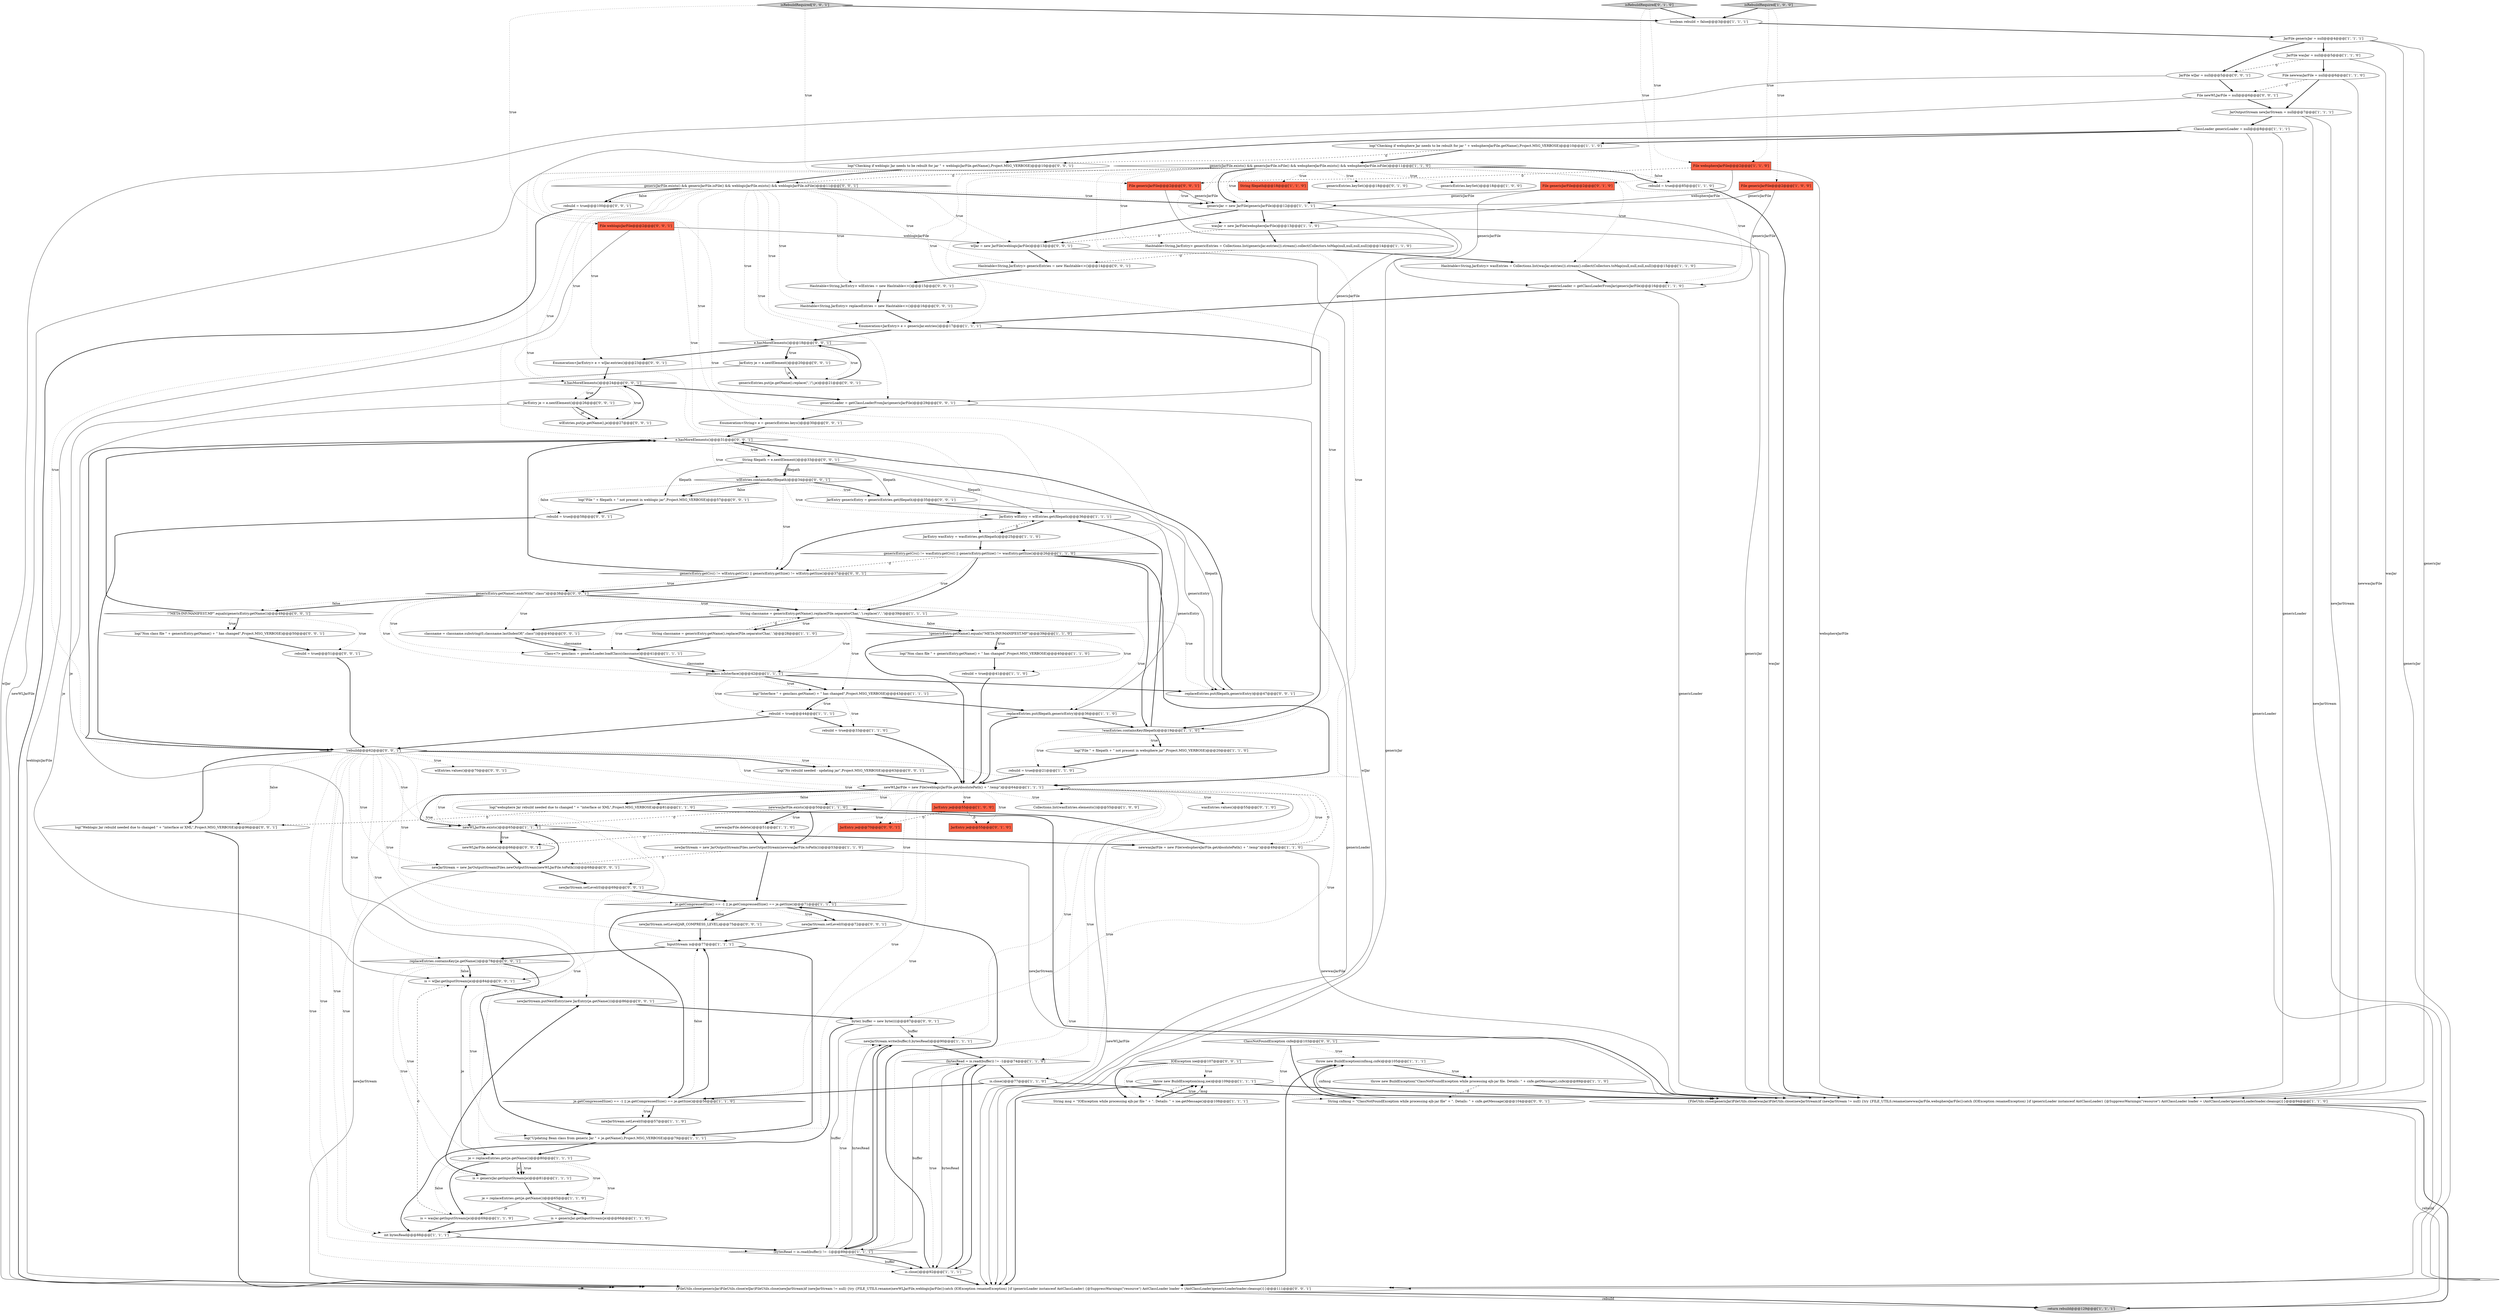 digraph {
57 [style = filled, label = "{FileUtils.close(genericJar)FileUtils.close(wasJar)FileUtils.close(newJarStream)if (newJarStream != null) {try {FILE_UTILS.rename(newwasJarFile,websphereJarFile)}catch (IOException renameException) }if (genericLoader instanceof AntClassLoader) {@SuppressWarnings(\"resource\") AntClassLoader loader = (AntClassLoader)genericLoaderloader.cleanup()}}@@@94@@@['1', '1', '0']", fillcolor = white, shape = ellipse image = "AAA0AAABBB1BBB"];
14 [style = filled, label = "newwasJarFile.exists()@@@50@@@['1', '1', '0']", fillcolor = white, shape = diamond image = "AAA0AAABBB1BBB"];
83 [style = filled, label = "isRebuildRequired['0', '0', '1']", fillcolor = lightgray, shape = diamond image = "AAA0AAABBB3BBB"];
101 [style = filled, label = "JarEntry genericEntry = genericEntries.get(filepath)@@@35@@@['0', '0', '1']", fillcolor = white, shape = ellipse image = "AAA0AAABBB3BBB"];
113 [style = filled, label = "log(\"Weblogic Jar rebuild needed due to changed \" + \"interface or XML\",Project.MSG_VERBOSE)@@@96@@@['0', '0', '1']", fillcolor = white, shape = ellipse image = "AAA0AAABBB3BBB"];
2 [style = filled, label = "newJarStream.write(buffer,0,bytesRead)@@@90@@@['1', '1', '1']", fillcolor = white, shape = ellipse image = "AAA0AAABBB1BBB"];
45 [style = filled, label = "genericLoader = getClassLoaderFromJar(genericJarFile)@@@16@@@['1', '1', '0']", fillcolor = white, shape = ellipse image = "AAA0AAABBB1BBB"];
53 [style = filled, label = "String msg = \"IOException while processing ejb-jar file \" + \". Details: \" + ioe.getMessage()@@@108@@@['1', '1', '1']", fillcolor = white, shape = ellipse image = "AAA0AAABBB1BBB"];
100 [style = filled, label = "wlEntries.containsKey(filepath)@@@34@@@['0', '0', '1']", fillcolor = white, shape = diamond image = "AAA0AAABBB3BBB"];
41 [style = filled, label = "String classname = genericEntry.getName().replace(File.separatorChar,'.')@@@28@@@['1', '1', '0']", fillcolor = white, shape = ellipse image = "AAA0AAABBB1BBB"];
11 [style = filled, label = "is.close()@@@77@@@['1', '1', '0']", fillcolor = white, shape = ellipse image = "AAA0AAABBB1BBB"];
19 [style = filled, label = "genclass.isInterface()@@@42@@@['1', '1', '1']", fillcolor = white, shape = diamond image = "AAA0AAABBB1BBB"];
58 [style = filled, label = "ClassLoader genericLoader = null@@@8@@@['1', '1', '1']", fillcolor = white, shape = ellipse image = "AAA0AAABBB1BBB"];
17 [style = filled, label = "throw new BuildException(msg,ioe)@@@109@@@['1', '1', '1']", fillcolor = white, shape = ellipse image = "AAA0AAABBB1BBB"];
0 [style = filled, label = "wasJar = new JarFile(websphereJarFile)@@@13@@@['1', '1', '0']", fillcolor = white, shape = ellipse image = "AAA0AAABBB1BBB"];
88 [style = filled, label = "log(\"No rebuild needed - updating jar\",Project.MSG_VERBOSE)@@@63@@@['0', '0', '1']", fillcolor = white, shape = ellipse image = "AAA0AAABBB3BBB"];
52 [style = filled, label = "is.close()@@@92@@@['1', '1', '1']", fillcolor = white, shape = ellipse image = "AAA0AAABBB1BBB"];
32 [style = filled, label = "rebuild = true@@@21@@@['1', '1', '0']", fillcolor = white, shape = ellipse image = "AAA0AAABBB1BBB"];
16 [style = filled, label = "genericEntry.getCrc() != wasEntry.getCrc() || genericEntry.getSize() != wasEntry.getSize()@@@26@@@['1', '1', '0']", fillcolor = white, shape = diamond image = "AAA0AAABBB1BBB"];
29 [style = filled, label = "log(\"Interface \" + genclass.getName() + \" has changed\",Project.MSG_VERBOSE)@@@43@@@['1', '1', '1']", fillcolor = white, shape = ellipse image = "AAA0AAABBB1BBB"];
24 [style = filled, label = "Enumeration<JarEntry> e = genericJar.entries()@@@17@@@['1', '1', '1']", fillcolor = white, shape = ellipse image = "AAA0AAABBB1BBB"];
95 [style = filled, label = "e.hasMoreElements()@@@31@@@['0', '0', '1']", fillcolor = white, shape = diamond image = "AAA0AAABBB3BBB"];
123 [style = filled, label = "JarEntry je@@@70@@@['0', '0', '1']", fillcolor = tomato, shape = box image = "AAA0AAABBB3BBB"];
21 [style = filled, label = "String filepath@@@18@@@['1', '1', '0']", fillcolor = tomato, shape = box image = "AAA0AAABBB1BBB"];
107 [style = filled, label = "newWLJarFile.delete()@@@66@@@['0', '0', '1']", fillcolor = white, shape = ellipse image = "AAA0AAABBB3BBB"];
77 [style = filled, label = "Hashtable<String,JarEntry> genericEntries = new Hashtable<>()@@@14@@@['0', '0', '1']", fillcolor = white, shape = ellipse image = "AAA0AAABBB3BBB"];
86 [style = filled, label = "genericEntry.getName().endsWith(\".class\")@@@38@@@['0', '0', '1']", fillcolor = white, shape = diamond image = "AAA0AAABBB3BBB"];
82 [style = filled, label = "replaceEntries.containsKey(je.getName())@@@78@@@['0', '0', '1']", fillcolor = white, shape = diamond image = "AAA0AAABBB3BBB"];
64 [style = filled, label = "JarEntry wlEntry = wlEntries.get(filepath)@@@36@@@['1', '1', '1']", fillcolor = white, shape = ellipse image = "AAA0AAABBB1BBB"];
69 [style = filled, label = "File genericJarFile@@@2@@@['0', '1', '0']", fillcolor = tomato, shape = box image = "AAA0AAABBB2BBB"];
124 [style = filled, label = "wlJar = new JarFile(weblogicJarFile)@@@13@@@['0', '0', '1']", fillcolor = white, shape = ellipse image = "AAA0AAABBB3BBB"];
26 [style = filled, label = "log(\"websphere Jar rebuild needed due to changed \" + \"interface or XML\",Project.MSG_VERBOSE)@@@81@@@['1', '1', '0']", fillcolor = white, shape = ellipse image = "AAA0AAABBB1BBB"];
79 [style = filled, label = "rebuild = true@@@100@@@['0', '0', '1']", fillcolor = white, shape = ellipse image = "AAA0AAABBB3BBB"];
105 [style = filled, label = "wlEntries.values()@@@70@@@['0', '0', '1']", fillcolor = white, shape = ellipse image = "AAA0AAABBB3BBB"];
114 [style = filled, label = "genericEntries.put(je.getName().replace('\','/'),je)@@@21@@@['0', '0', '1']", fillcolor = white, shape = ellipse image = "AAA0AAABBB3BBB"];
122 [style = filled, label = "!rebuild@@@62@@@['0', '0', '1']", fillcolor = white, shape = diamond image = "AAA0AAABBB3BBB"];
34 [style = filled, label = "InputStream is@@@77@@@['1', '1', '1']", fillcolor = white, shape = ellipse image = "AAA0AAABBB1BBB"];
10 [style = filled, label = "Hashtable<String,JarEntry> wasEntries = Collections.list(wasJar.entries()).stream().collect(Collectors.toMap(null,null,null,null))@@@15@@@['1', '1', '0']", fillcolor = white, shape = ellipse image = "AAA0AAABBB1BBB"];
85 [style = filled, label = "Enumeration<JarEntry> e = wlJar.entries()@@@23@@@['0', '0', '1']", fillcolor = white, shape = ellipse image = "AAA0AAABBB3BBB"];
120 [style = filled, label = "Hashtable<String,JarEntry> replaceEntries = new Hashtable<>()@@@16@@@['0', '0', '1']", fillcolor = white, shape = ellipse image = "AAA0AAABBB3BBB"];
93 [style = filled, label = "IOException ioe@@@107@@@['0', '0', '1']", fillcolor = white, shape = diamond image = "AAA0AAABBB3BBB"];
20 [style = filled, label = "boolean rebuild = false@@@3@@@['1', '1', '1']", fillcolor = white, shape = ellipse image = "AAA0AAABBB1BBB"];
39 [style = filled, label = "throw new BuildException(cnfmsg,cnfe)@@@105@@@['1', '1', '1']", fillcolor = white, shape = ellipse image = "AAA0AAABBB1BBB"];
68 [style = filled, label = "genericEntries.keySet()@@@18@@@['0', '1', '0']", fillcolor = white, shape = ellipse image = "AAA0AAABBB2BBB"];
81 [style = filled, label = "is = wlJar.getInputStream(je)@@@84@@@['0', '0', '1']", fillcolor = white, shape = ellipse image = "AAA0AAABBB3BBB"];
60 [style = filled, label = "log(\"Checking if websphere Jar needs to be rebuilt for jar \" + websphereJarFile.getName(),Project.MSG_VERBOSE)@@@10@@@['1', '1', '0']", fillcolor = white, shape = ellipse image = "AAA0AAABBB1BBB"];
104 [style = filled, label = "File genericJarFile@@@2@@@['0', '0', '1']", fillcolor = tomato, shape = box image = "AAA0AAABBB3BBB"];
37 [style = filled, label = "log(\"Updating Bean class from generic Jar \" + je.getName(),Project.MSG_VERBOSE)@@@79@@@['1', '1', '1']", fillcolor = white, shape = ellipse image = "AAA0AAABBB1BBB"];
27 [style = filled, label = "Hashtable<String,JarEntry> genericEntries = Collections.list(genericJar.entries()).stream().collect(Collectors.toMap(null,null,null,null))@@@14@@@['1', '1', '0']", fillcolor = white, shape = ellipse image = "AAA0AAABBB1BBB"];
1 [style = filled, label = "genericEntries.keySet()@@@18@@@['1', '0', '0']", fillcolor = white, shape = ellipse image = "AAA0AAABBB1BBB"];
43 [style = filled, label = "is = genericJar.getInputStream(je)@@@66@@@['1', '1', '0']", fillcolor = white, shape = ellipse image = "AAA0AAABBB1BBB"];
119 [style = filled, label = "newJarStream.setLevel(JAR_COMPRESS_LEVEL)@@@75@@@['0', '0', '1']", fillcolor = white, shape = ellipse image = "AAA0AAABBB3BBB"];
71 [style = filled, label = "wasEntries.values()@@@55@@@['0', '1', '0']", fillcolor = white, shape = ellipse image = "AAA0AAABBB2BBB"];
115 [style = filled, label = "byte(( buffer = new byte((((@@@87@@@['0', '0', '1']", fillcolor = white, shape = ellipse image = "AAA0AAABBB3BBB"];
63 [style = filled, label = "rebuild = true@@@85@@@['1', '1', '0']", fillcolor = white, shape = ellipse image = "AAA0AAABBB1BBB"];
28 [style = filled, label = "je.getCompressedSize() == -1 || je.getCompressedSize() == je.getSize()@@@71@@@['1', '1', '1']", fillcolor = white, shape = diamond image = "AAA0AAABBB1BBB"];
35 [style = filled, label = "newwasJarFile = new File(websphereJarFile.getAbsolutePath() + \".temp\")@@@49@@@['1', '1', '0']", fillcolor = white, shape = ellipse image = "AAA0AAABBB1BBB"];
4 [style = filled, label = "throw new BuildException(\"ClassNotFoundException while processing ejb-jar file. Details: \" + cnfe.getMessage(),cnfe)@@@89@@@['1', '1', '0']", fillcolor = white, shape = ellipse image = "AAA0AAABBB1BBB"];
70 [style = filled, label = "isRebuildRequired['0', '1', '0']", fillcolor = lightgray, shape = diamond image = "AAA0AAABBB2BBB"];
78 [style = filled, label = "Enumeration<String> e = genericEntries.keys()@@@30@@@['0', '0', '1']", fillcolor = white, shape = ellipse image = "AAA0AAABBB3BBB"];
66 [style = filled, label = "!wasEntries.containsKey(filepath)@@@19@@@['1', '1', '0']", fillcolor = white, shape = diamond image = "AAA0AAABBB1BBB"];
6 [style = filled, label = "(bytesRead = is.read(buffer)) != -1@@@74@@@['1', '1', '0']", fillcolor = white, shape = diamond image = "AAA0AAABBB1BBB"];
116 [style = filled, label = "newJarStream.putNextEntry(new JarEntry(je.getName()))@@@86@@@['0', '0', '1']", fillcolor = white, shape = ellipse image = "AAA0AAABBB3BBB"];
9 [style = filled, label = "File genericJarFile@@@2@@@['1', '0', '0']", fillcolor = tomato, shape = box image = "AAA0AAABBB1BBB"];
40 [style = filled, label = "is = genericJar.getInputStream(je)@@@81@@@['1', '1', '1']", fillcolor = white, shape = ellipse image = "AAA0AAABBB1BBB"];
38 [style = filled, label = "genericJar = new JarFile(genericJarFile)@@@12@@@['1', '1', '1']", fillcolor = white, shape = ellipse image = "AAA0AAABBB1BBB"];
48 [style = filled, label = "(bytesRead = is.read(buffer)) != -1@@@89@@@['1', '1', '1']", fillcolor = white, shape = diamond image = "AAA0AAABBB1BBB"];
3 [style = filled, label = "Class<?> genclass = genericLoader.loadClass(classname)@@@41@@@['1', '1', '1']", fillcolor = white, shape = ellipse image = "AAA0AAABBB1BBB"];
97 [style = filled, label = "{FileUtils.close(genericJar)FileUtils.close(wlJar)FileUtils.close(newJarStream)if (newJarStream != null) {try {FILE_UTILS.rename(newWLJarFile,weblogicJarFile)}catch (IOException renameException) }if (genericLoader instanceof AntClassLoader) {@SuppressWarnings(\"resource\") AntClassLoader loader = (AntClassLoader)genericLoaderloader.cleanup()}}@@@111@@@['0', '0', '1']", fillcolor = white, shape = ellipse image = "AAA0AAABBB3BBB"];
13 [style = filled, label = "log(\"File \" + filepath + \" not present in websphere jar\",Project.MSG_VERBOSE)@@@20@@@['1', '1', '0']", fillcolor = white, shape = ellipse image = "AAA0AAABBB1BBB"];
33 [style = filled, label = "rebuild = true@@@41@@@['1', '1', '0']", fillcolor = white, shape = ellipse image = "AAA0AAABBB1BBB"];
121 [style = filled, label = "log(\"Checking if weblogic Jar needs to be rebuilt for jar \" + weblogicJarFile.getName(),Project.MSG_VERBOSE)@@@10@@@['0', '0', '1']", fillcolor = white, shape = ellipse image = "AAA0AAABBB3BBB"];
12 [style = filled, label = "is = wasJar.getInputStream(je)@@@69@@@['1', '1', '0']", fillcolor = white, shape = ellipse image = "AAA0AAABBB1BBB"];
75 [style = filled, label = "rebuild = true@@@58@@@['0', '0', '1']", fillcolor = white, shape = ellipse image = "AAA0AAABBB3BBB"];
18 [style = filled, label = "JarOutputStream newJarStream = null@@@7@@@['1', '1', '1']", fillcolor = white, shape = ellipse image = "AAA0AAABBB1BBB"];
5 [style = filled, label = "newwasJarFile.delete()@@@51@@@['1', '1', '0']", fillcolor = white, shape = ellipse image = "AAA0AAABBB1BBB"];
108 [style = filled, label = "newJarStream = new JarOutputStream(Files.newOutputStream(newWLJarFile.toPath()))@@@68@@@['0', '0', '1']", fillcolor = white, shape = ellipse image = "AAA0AAABBB3BBB"];
96 [style = filled, label = "!\"META-INF/MANIFEST.MF\".equals(genericEntry.getName())@@@49@@@['0', '0', '1']", fillcolor = white, shape = diamond image = "AAA0AAABBB3BBB"];
106 [style = filled, label = "genericJarFile.exists() && genericJarFile.isFile() && weblogicJarFile.exists() && weblogicJarFile.isFile()@@@11@@@['0', '0', '1']", fillcolor = white, shape = diamond image = "AAA0AAABBB3BBB"];
65 [style = filled, label = "newJarStream = new JarOutputStream(Files.newOutputStream(newwasJarFile.toPath()))@@@53@@@['1', '1', '0']", fillcolor = white, shape = ellipse image = "AAA0AAABBB1BBB"];
109 [style = filled, label = "classname = classname.substring(0,classname.lastIndexOf(\".class\"))@@@40@@@['0', '0', '1']", fillcolor = white, shape = ellipse image = "AAA0AAABBB3BBB"];
25 [style = filled, label = "JarEntry je@@@55@@@['1', '0', '0']", fillcolor = tomato, shape = box image = "AAA1AAABBB1BBB"];
92 [style = filled, label = "genericEntry.getCrc() != wlEntry.getCrc() || genericEntry.getSize() != wlEntry.getSize()@@@37@@@['0', '0', '1']", fillcolor = white, shape = diamond image = "AAA0AAABBB3BBB"];
87 [style = filled, label = "JarFile wlJar = null@@@5@@@['0', '0', '1']", fillcolor = white, shape = ellipse image = "AAA0AAABBB3BBB"];
84 [style = filled, label = "wlEntries.put(je.getName(),je)@@@27@@@['0', '0', '1']", fillcolor = white, shape = ellipse image = "AAA0AAABBB3BBB"];
47 [style = filled, label = "rebuild = true@@@44@@@['1', '1', '1']", fillcolor = white, shape = ellipse image = "AAA0AAABBB1BBB"];
42 [style = filled, label = "isRebuildRequired['1', '0', '0']", fillcolor = lightgray, shape = diamond image = "AAA0AAABBB1BBB"];
91 [style = filled, label = "genericLoader = getClassLoaderFromJar(genericJarFile)@@@29@@@['0', '0', '1']", fillcolor = white, shape = ellipse image = "AAA0AAABBB3BBB"];
94 [style = filled, label = "String filepath = e.nextElement()@@@33@@@['0', '0', '1']", fillcolor = white, shape = ellipse image = "AAA0AAABBB3BBB"];
110 [style = filled, label = "e.hasMoreElements()@@@24@@@['0', '0', '1']", fillcolor = white, shape = diamond image = "AAA0AAABBB3BBB"];
98 [style = filled, label = "ClassNotFoundException cnfe@@@103@@@['0', '0', '1']", fillcolor = white, shape = diamond image = "AAA0AAABBB3BBB"];
46 [style = filled, label = "JarEntry wasEntry = wasEntries.get(filepath)@@@25@@@['1', '1', '0']", fillcolor = white, shape = ellipse image = "AAA0AAABBB1BBB"];
50 [style = filled, label = "File newwasJarFile = null@@@6@@@['1', '1', '0']", fillcolor = white, shape = ellipse image = "AAA0AAABBB1BBB"];
23 [style = filled, label = "newJarStream.setLevel(0)@@@57@@@['1', '1', '0']", fillcolor = white, shape = ellipse image = "AAA0AAABBB1BBB"];
111 [style = filled, label = "log(\"File \" + filepath + \" not present in weblogic jar\",Project.MSG_VERBOSE)@@@57@@@['0', '0', '1']", fillcolor = white, shape = ellipse image = "AAA0AAABBB3BBB"];
30 [style = filled, label = "je.getCompressedSize() == -1 || je.getCompressedSize() == je.getSize()@@@56@@@['1', '1', '0']", fillcolor = white, shape = diamond image = "AAA0AAABBB1BBB"];
44 [style = filled, label = "JarFile wasJar = null@@@5@@@['1', '1', '0']", fillcolor = white, shape = ellipse image = "AAA0AAABBB1BBB"];
112 [style = filled, label = "rebuild = true@@@51@@@['0', '0', '1']", fillcolor = white, shape = ellipse image = "AAA0AAABBB3BBB"];
80 [style = filled, label = "JarEntry je = e.nextElement()@@@20@@@['0', '0', '1']", fillcolor = white, shape = ellipse image = "AAA0AAABBB3BBB"];
76 [style = filled, label = "newJarStream.setLevel(0)@@@69@@@['0', '0', '1']", fillcolor = white, shape = ellipse image = "AAA0AAABBB3BBB"];
67 [style = filled, label = "!genericEntry.getName().equals(\"META-INF/MANIFEST.MF\")@@@39@@@['1', '1', '0']", fillcolor = white, shape = diamond image = "AAA0AAABBB1BBB"];
49 [style = filled, label = "JarFile genericJar = null@@@4@@@['1', '1', '1']", fillcolor = white, shape = ellipse image = "AAA0AAABBB1BBB"];
89 [style = filled, label = "e.hasMoreElements()@@@18@@@['0', '0', '1']", fillcolor = white, shape = diamond image = "AAA0AAABBB3BBB"];
56 [style = filled, label = "je = replaceEntries.get(je.getName())@@@80@@@['1', '1', '1']", fillcolor = white, shape = ellipse image = "AAA0AAABBB1BBB"];
72 [style = filled, label = "JarEntry je@@@55@@@['0', '1', '0']", fillcolor = tomato, shape = box image = "AAA1AAABBB2BBB"];
51 [style = filled, label = "newWLJarFile.exists()@@@65@@@['1', '1', '1']", fillcolor = white, shape = diamond image = "AAA0AAABBB1BBB"];
102 [style = filled, label = "newJarStream.setLevel(0)@@@72@@@['0', '0', '1']", fillcolor = white, shape = ellipse image = "AAA0AAABBB3BBB"];
22 [style = filled, label = "String classname = genericEntry.getName().replace(File.separatorChar,'.').replace('/','.')@@@39@@@['1', '1', '1']", fillcolor = white, shape = ellipse image = "AAA0AAABBB1BBB"];
74 [style = filled, label = "File weblogicJarFile@@@2@@@['0', '0', '1']", fillcolor = tomato, shape = box image = "AAA0AAABBB3BBB"];
31 [style = filled, label = "rebuild = true@@@33@@@['1', '1', '0']", fillcolor = white, shape = ellipse image = "AAA0AAABBB1BBB"];
103 [style = filled, label = "replaceEntries.put(filepath,genericEntry)@@@47@@@['0', '0', '1']", fillcolor = white, shape = ellipse image = "AAA0AAABBB3BBB"];
99 [style = filled, label = "String cnfmsg = \"ClassNotFoundException while processing ejb-jar file\" + \". Details: \" + cnfe.getMessage()@@@104@@@['0', '0', '1']", fillcolor = white, shape = ellipse image = "AAA0AAABBB3BBB"];
7 [style = filled, label = "Collections.list(wasEntries.elements())@@@55@@@['1', '0', '0']", fillcolor = white, shape = ellipse image = "AAA0AAABBB1BBB"];
8 [style = filled, label = "log(\"Non class file \" + genericEntry.getName() + \" has changed\",Project.MSG_VERBOSE)@@@40@@@['1', '1', '0']", fillcolor = white, shape = ellipse image = "AAA0AAABBB1BBB"];
73 [style = filled, label = "JarEntry je = e.nextElement()@@@26@@@['0', '0', '1']", fillcolor = white, shape = ellipse image = "AAA0AAABBB3BBB"];
61 [style = filled, label = "newWLJarFile = new File(weblogicJarFile.getAbsolutePath() + \".temp\")@@@64@@@['1', '1', '1']", fillcolor = white, shape = ellipse image = "AAA0AAABBB1BBB"];
62 [style = filled, label = "je = replaceEntries.get(je.getName())@@@65@@@['1', '1', '0']", fillcolor = white, shape = ellipse image = "AAA0AAABBB1BBB"];
15 [style = filled, label = "genericJarFile.exists() && genericJarFile.isFile() && websphereJarFile.exists() && websphereJarFile.isFile()@@@11@@@['1', '1', '0']", fillcolor = white, shape = diamond image = "AAA0AAABBB1BBB"];
117 [style = filled, label = "log(\"Non class file \" + genericEntry.getName() + \" has changed\",Project.MSG_VERBOSE)@@@50@@@['0', '0', '1']", fillcolor = white, shape = ellipse image = "AAA0AAABBB3BBB"];
59 [style = filled, label = "int bytesRead@@@88@@@['1', '1', '1']", fillcolor = white, shape = ellipse image = "AAA0AAABBB1BBB"];
55 [style = filled, label = "replaceEntries.put(filepath,genericEntry)@@@36@@@['1', '1', '0']", fillcolor = white, shape = ellipse image = "AAA0AAABBB1BBB"];
54 [style = filled, label = "return rebuild@@@129@@@['1', '1', '1']", fillcolor = lightgray, shape = ellipse image = "AAA0AAABBB1BBB"];
90 [style = filled, label = "Hashtable<String,JarEntry> wlEntries = new Hashtable<>()@@@15@@@['0', '0', '1']", fillcolor = white, shape = ellipse image = "AAA0AAABBB3BBB"];
36 [style = filled, label = "File websphereJarFile@@@2@@@['1', '1', '0']", fillcolor = tomato, shape = box image = "AAA0AAABBB1BBB"];
118 [style = filled, label = "File newWLJarFile = null@@@6@@@['0', '0', '1']", fillcolor = white, shape = ellipse image = "AAA0AAABBB3BBB"];
52->97 [style = bold, label=""];
98->99 [style = dotted, label="true"];
51->108 [style = bold, label=""];
56->43 [style = dotted, label="true"];
12->81 [style = dashed, label="0"];
15->21 [style = dotted, label="true"];
99->39 [style = solid, label="cnfmsg"];
83->74 [style = dotted, label="true"];
94->101 [style = solid, label="filepath"];
89->114 [style = dotted, label="true"];
104->91 [style = solid, label="genericJarFile"];
38->124 [style = bold, label=""];
89->80 [style = dotted, label="true"];
96->117 [style = dotted, label="true"];
65->108 [style = dashed, label="0"];
93->17 [style = dotted, label="true"];
26->57 [style = bold, label=""];
64->92 [style = bold, label=""];
39->97 [style = bold, label=""];
120->24 [style = bold, label=""];
77->90 [style = bold, label=""];
15->38 [style = bold, label=""];
76->28 [style = bold, label=""];
40->62 [style = bold, label=""];
22->19 [style = dotted, label="true"];
115->48 [style = solid, label="buffer"];
30->34 [style = dotted, label="false"];
22->41 [style = bold, label=""];
106->110 [style = dotted, label="true"];
106->90 [style = dotted, label="true"];
73->84 [style = bold, label=""];
98->99 [style = bold, label=""];
15->16 [style = dotted, label="true"];
51->35 [style = bold, label=""];
124->97 [style = solid, label="wlJar"];
122->108 [style = dotted, label="true"];
15->27 [style = dotted, label="true"];
110->91 [style = bold, label=""];
10->45 [style = bold, label=""];
38->0 [style = bold, label=""];
30->23 [style = dotted, label="true"];
93->53 [style = bold, label=""];
106->120 [style = dotted, label="true"];
34->82 [style = bold, label=""];
0->57 [style = solid, label="wasJar"];
86->22 [style = dotted, label="true"];
59->48 [style = bold, label=""];
49->97 [style = solid, label="genericJar"];
61->6 [style = dotted, label="true"];
41->22 [style = dashed, label="0"];
4->57 [style = bold, label=""];
19->29 [style = bold, label=""];
67->8 [style = dotted, label="true"];
106->79 [style = bold, label=""];
16->61 [style = bold, label=""];
115->2 [style = solid, label="buffer"];
106->95 [style = dotted, label="true"];
61->72 [style = dotted, label="true"];
15->0 [style = dotted, label="true"];
51->107 [style = bold, label=""];
106->89 [style = dotted, label="true"];
18->58 [style = bold, label=""];
44->87 [style = dashed, label="0"];
22->41 [style = dotted, label="true"];
27->10 [style = bold, label=""];
48->6 [style = solid, label="buffer"];
52->6 [style = bold, label=""];
49->87 [style = bold, label=""];
73->81 [style = solid, label="je"];
47->122 [style = bold, label=""];
97->54 [style = solid, label="rebuild"];
100->101 [style = dotted, label="true"];
100->101 [style = bold, label=""];
122->61 [style = dotted, label="true"];
100->111 [style = bold, label=""];
33->61 [style = bold, label=""];
102->34 [style = bold, label=""];
107->108 [style = bold, label=""];
30->23 [style = bold, label=""];
66->32 [style = dotted, label="true"];
112->122 [style = bold, label=""];
48->2 [style = dotted, label="true"];
95->94 [style = bold, label=""];
115->59 [style = bold, label=""];
34->37 [style = bold, label=""];
53->17 [style = bold, label=""];
119->34 [style = bold, label=""];
122->113 [style = dotted, label="false"];
61->2 [style = dotted, label="true"];
95->100 [style = dotted, label="true"];
22->67 [style = dotted, label="false"];
86->3 [style = dotted, label="true"];
83->20 [style = bold, label=""];
87->97 [style = solid, label="wlJar"];
61->37 [style = dotted, label="true"];
70->20 [style = bold, label=""];
31->61 [style = bold, label=""];
15->68 [style = dotted, label="true"];
61->30 [style = dotted, label="true"];
14->65 [style = bold, label=""];
58->60 [style = bold, label=""];
106->79 [style = dotted, label="false"];
104->38 [style = solid, label="genericJarFile"];
82->40 [style = dotted, label="true"];
94->111 [style = solid, label="filepath"];
67->8 [style = bold, label=""];
3->19 [style = bold, label=""];
28->119 [style = bold, label=""];
61->51 [style = dotted, label="true"];
66->64 [style = bold, label=""];
46->64 [style = dashed, label="0"];
61->7 [style = dotted, label="true"];
91->97 [style = solid, label="genericLoader"];
36->57 [style = solid, label="websphereJarFile"];
61->26 [style = bold, label=""];
45->57 [style = solid, label="genericLoader"];
109->3 [style = bold, label=""];
106->77 [style = dotted, label="true"];
15->24 [style = dotted, label="true"];
89->85 [style = bold, label=""];
50->57 [style = solid, label="newwasJarFile"];
18->57 [style = solid, label="newJarStream"];
30->34 [style = bold, label=""];
89->80 [style = bold, label=""];
82->37 [style = dotted, label="true"];
61->48 [style = dotted, label="true"];
67->61 [style = bold, label=""];
61->25 [style = dotted, label="true"];
15->63 [style = dotted, label="false"];
86->96 [style = dotted, label="false"];
113->97 [style = bold, label=""];
19->29 [style = dotted, label="true"];
18->97 [style = solid, label="newJarStream"];
5->107 [style = dashed, label="0"];
28->102 [style = dotted, label="true"];
80->114 [style = bold, label=""];
25->123 [style = dashed, label="0"];
100->75 [style = dotted, label="false"];
4->99 [style = dashed, label="0"];
56->40 [style = bold, label=""];
11->57 [style = bold, label=""];
122->113 [style = bold, label=""];
95->122 [style = bold, label=""];
106->38 [style = bold, label=""];
73->84 [style = solid, label="je"];
43->59 [style = bold, label=""];
46->16 [style = bold, label=""];
48->52 [style = solid, label="buffer"];
58->57 [style = solid, label="genericLoader"];
92->95 [style = bold, label=""];
63->57 [style = bold, label=""];
61->59 [style = dotted, label="true"];
69->45 [style = solid, label="genericJarFile"];
122->48 [style = dotted, label="true"];
44->57 [style = solid, label="wasJar"];
69->38 [style = solid, label="genericJarFile"];
67->33 [style = dotted, label="true"];
56->40 [style = dotted, label="true"];
22->3 [style = dotted, label="true"];
88->61 [style = bold, label=""];
90->120 [style = bold, label=""];
95->94 [style = dotted, label="true"];
114->89 [style = bold, label=""];
93->53 [style = dotted, label="true"];
28->102 [style = bold, label=""];
82->81 [style = bold, label=""];
81->116 [style = bold, label=""];
100->64 [style = dotted, label="true"];
61->51 [style = bold, label=""];
62->12 [style = solid, label="je"];
80->81 [style = solid, label="je"];
42->20 [style = bold, label=""];
53->17 [style = dotted, label="true"];
22->55 [style = dotted, label="true"];
64->46 [style = bold, label=""];
5->65 [style = bold, label=""];
16->22 [style = dotted, label="true"];
15->46 [style = dotted, label="true"];
96->117 [style = bold, label=""];
106->91 [style = dotted, label="true"];
121->106 [style = bold, label=""];
106->38 [style = dotted, label="true"];
29->47 [style = dotted, label="true"];
106->122 [style = dotted, label="true"];
122->88 [style = dotted, label="true"];
0->124 [style = dashed, label="0"];
116->115 [style = bold, label=""];
91->78 [style = bold, label=""];
122->76 [style = dotted, label="true"];
6->52 [style = solid, label="bytesRead"];
15->63 [style = bold, label=""];
94->64 [style = solid, label="filepath"];
103->95 [style = bold, label=""];
109->3 [style = solid, label="classname"];
49->57 [style = solid, label="genericJar"];
92->86 [style = dotted, label="true"];
48->2 [style = solid, label="bytesRead"];
111->75 [style = bold, label=""];
61->65 [style = dotted, label="true"];
52->28 [style = bold, label=""];
48->52 [style = bold, label=""];
6->11 [style = bold, label=""];
70->36 [style = dotted, label="true"];
106->24 [style = dotted, label="true"];
122->34 [style = dotted, label="true"];
124->77 [style = bold, label=""];
110->73 [style = dotted, label="true"];
15->66 [style = dotted, label="true"];
97->54 [style = bold, label=""];
32->61 [style = bold, label=""];
22->29 [style = dotted, label="true"];
19->103 [style = bold, label=""];
86->103 [style = dotted, label="true"];
48->2 [style = bold, label=""];
74->124 [style = solid, label="weblogicJarFile"];
82->56 [style = dotted, label="true"];
86->109 [style = dotted, label="true"];
44->50 [style = bold, label=""];
23->37 [style = bold, label=""];
22->109 [style = bold, label=""];
79->97 [style = bold, label=""];
101->64 [style = bold, label=""];
110->84 [style = dotted, label="true"];
66->13 [style = dotted, label="true"];
122->123 [style = dotted, label="true"];
96->112 [style = dotted, label="true"];
40->116 [style = bold, label=""];
55->66 [style = bold, label=""];
108->76 [style = bold, label=""];
122->105 [style = dotted, label="true"];
61->14 [style = dotted, label="true"];
8->33 [style = bold, label=""];
61->71 [style = dotted, label="true"];
110->73 [style = bold, label=""];
86->19 [style = dotted, label="true"];
9->38 [style = solid, label="genericJarFile"];
24->66 [style = bold, label=""];
35->61 [style = dashed, label="0"];
61->56 [style = dotted, label="true"];
49->44 [style = bold, label=""];
86->96 [style = bold, label=""];
38->57 [style = solid, label="genericJar"];
94->100 [style = bold, label=""];
122->115 [style = dotted, label="true"];
117->112 [style = bold, label=""];
25->72 [style = dashed, label="0"];
74->97 [style = solid, label="weblogicJarFile"];
98->39 [style = dotted, label="true"];
29->55 [style = bold, label=""];
26->113 [style = dashed, label="0"];
65->28 [style = bold, label=""];
100->111 [style = dotted, label="false"];
51->107 [style = dotted, label="true"];
20->49 [style = bold, label=""];
50->118 [style = dashed, label="0"];
106->78 [style = dotted, label="true"];
15->45 [style = dotted, label="true"];
15->106 [style = dashed, label="0"];
14->5 [style = bold, label=""];
96->95 [style = bold, label=""];
78->95 [style = bold, label=""];
118->18 [style = bold, label=""];
56->12 [style = dotted, label="false"];
122->59 [style = dotted, label="true"];
53->17 [style = solid, label="msg"];
0->27 [style = bold, label=""];
118->97 [style = solid, label="newWLJarFile"];
14->51 [style = dashed, label="0"];
60->15 [style = bold, label=""];
6->52 [style = bold, label=""];
122->82 [style = dotted, label="true"];
106->85 [style = dotted, label="true"];
64->55 [style = solid, label="genericEntry"];
42->9 [style = dotted, label="true"];
12->59 [style = bold, label=""];
6->52 [style = dotted, label="true"];
15->38 [style = dotted, label="true"];
100->92 [style = dotted, label="true"];
56->40 [style = solid, label="je"];
61->28 [style = dotted, label="true"];
58->97 [style = solid, label="genericLoader"];
29->31 [style = dotted, label="true"];
37->56 [style = bold, label=""];
58->121 [style = bold, label=""];
2->6 [style = bold, label=""];
82->81 [style = dotted, label="false"];
56->12 [style = bold, label=""];
16->66 [style = bold, label=""];
70->69 [style = dotted, label="true"];
27->77 [style = dashed, label="0"];
85->110 [style = bold, label=""];
45->24 [style = bold, label=""];
24->89 [style = bold, label=""];
94->100 [style = solid, label="filepath"];
83->104 [style = dotted, label="true"];
75->122 [style = bold, label=""];
17->53 [style = dashed, label="0"];
101->103 [style = solid, label="genericEntry"];
122->88 [style = bold, label=""];
61->35 [style = dotted, label="true"];
22->67 [style = bold, label=""];
122->28 [style = dotted, label="true"];
29->47 [style = bold, label=""];
57->54 [style = bold, label=""];
61->97 [style = solid, label="newWLJarFile"];
66->13 [style = bold, label=""];
13->32 [style = bold, label=""];
108->97 [style = solid, label="newJarStream"];
28->30 [style = bold, label=""];
56->62 [style = dotted, label="true"];
50->18 [style = bold, label=""];
42->36 [style = dotted, label="true"];
15->10 [style = dotted, label="true"];
36->0 [style = solid, label="websphereJarFile"];
39->4 [style = bold, label=""];
122->51 [style = dotted, label="true"];
62->43 [style = bold, label=""];
56->81 [style = solid, label="je"];
106->124 [style = dotted, label="true"];
11->30 [style = bold, label=""];
99->39 [style = bold, label=""];
122->116 [style = dotted, label="true"];
19->47 [style = dotted, label="true"];
2->48 [style = bold, label=""];
47->31 [style = bold, label=""];
86->22 [style = bold, label=""];
16->92 [style = dashed, label="0"];
38->97 [style = solid, label="genericJar"];
80->114 [style = solid, label="je"];
35->14 [style = bold, label=""];
55->61 [style = bold, label=""];
61->26 [style = dotted, label="false"];
14->5 [style = dotted, label="true"];
82->37 [style = bold, label=""];
57->54 [style = solid, label="rebuild"];
60->121 [style = dashed, label="0"];
15->61 [style = dotted, label="true"];
61->11 [style = dotted, label="true"];
122->52 [style = dotted, label="true"];
84->110 [style = bold, label=""];
41->3 [style = bold, label=""];
92->86 [style = bold, label=""];
65->57 [style = solid, label="newJarStream"];
3->19 [style = solid, label="classname"];
16->22 [style = bold, label=""];
87->118 [style = bold, label=""];
35->57 [style = solid, label="newwasJarFile"];
94->103 [style = solid, label="filepath"];
17->57 [style = bold, label=""];
15->64 [style = dotted, label="true"];
39->4 [style = dotted, label="true"];
9->45 [style = solid, label="genericJarFile"];
62->43 [style = solid, label="je"];
15->1 [style = dotted, label="true"];
36->104 [style = dashed, label="0"];
17->97 [style = bold, label=""];
28->119 [style = dotted, label="false"];
}
